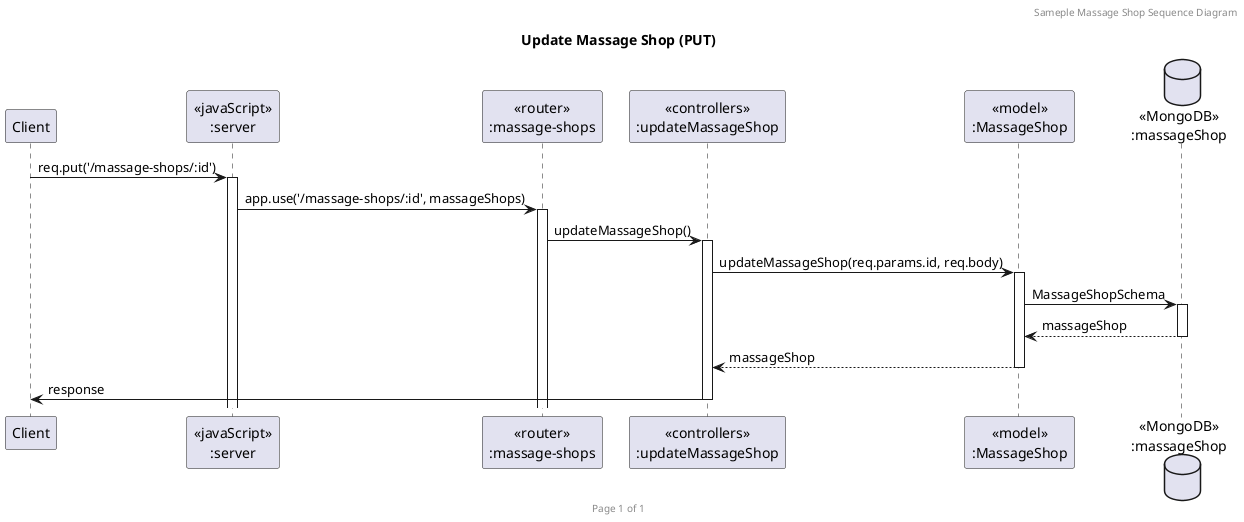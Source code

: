 @startuml Update Massage Shop (PUT)

header Sameple Massage Shop Sequence Diagram
footer Page %page% of %lastpage%
title "Update Massage Shop (PUT)"

participant "Client" as client
participant "<<javaScript>>\n:server" as server
participant "<<router>>\n:massage-shops" as routerMassageShop
participant "<<controllers>>\n:updateMassageShop" as controllersUpdateMassageShop
participant "<<model>>\n:MassageShop" as modelMassageShop
database "<<MongoDB>>\n:massageShop" as MassageShopDatabase

client->server ++:req.put('/massage-shops/:id')
server->routerMassageShop ++:app.use('/massage-shops/:id', massageShops)
routerMassageShop -> controllersUpdateMassageShop ++:updateMassageShop()
controllersUpdateMassageShop->modelMassageShop ++:updateMassageShop(req.params.id, req.body)
modelMassageShop ->MassageShopDatabase ++: MassageShopSchema
MassageShopDatabase --> modelMassageShop --: massageShop
controllersUpdateMassageShop <-- modelMassageShop --:massageShop
controllersUpdateMassageShop->client --:response

@enduml